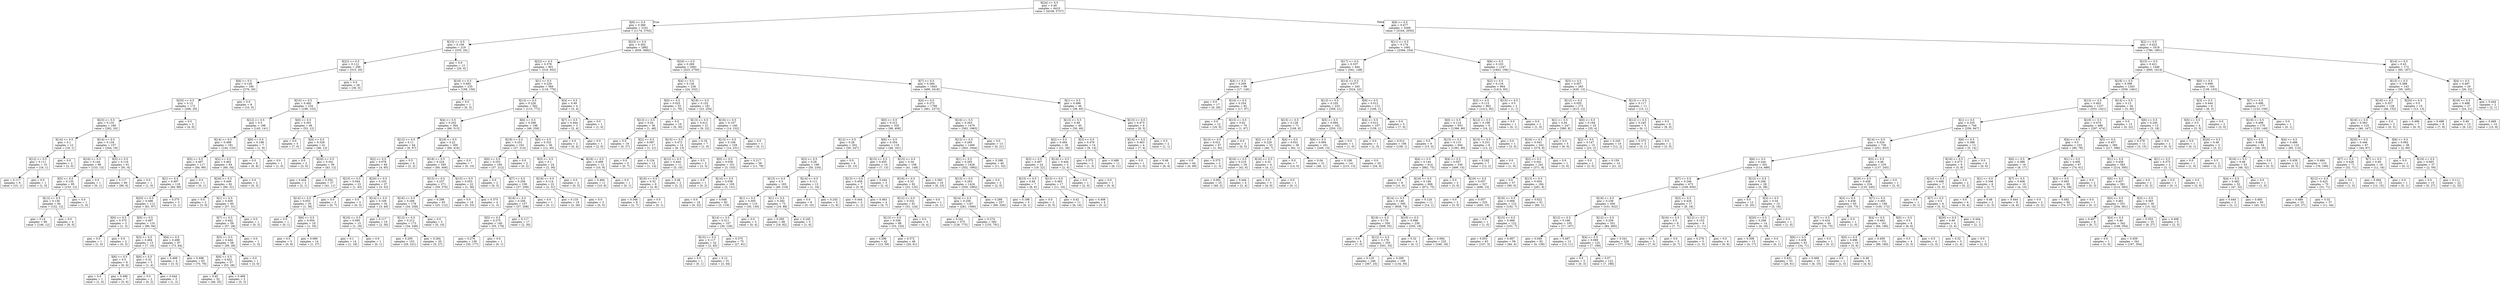 digraph Tree {
node [shape=box] ;
0 [label="X[24] <= 0.5\ngini = 0.49\nsamples = 6410\nvalue = [4338, 5757]"] ;
1 [label="X[9] <= 0.5\ngini = 0.366\nsamples = 3101\nvalue = [1174, 3702]"] ;
0 -> 1 [labeldistance=2.5, labelangle=45, headlabel="True"] ;
2 [label="X[15] <= 0.5\ngini = 0.106\nsamples = 219\nvalue = [335, 20]"] ;
1 -> 2 ;
3 [label="X[22] <= 0.5\ngini = 0.112\nsamples = 206\nvalue = [315, 20]"] ;
2 -> 3 ;
4 [label="X[6] <= 0.5\ngini = 0.126\nsamples = 180\nvalue = [276, 20]"] ;
3 -> 4 ;
5 [label="X[20] <= 0.5\ngini = 0.13\nsamples = 172\nvalue = [266, 20]"] ;
4 -> 5 ;
6 [label="X[23] <= 0.5\ngini = 0.132\nsamples = 169\nvalue = [262, 20]"] ;
5 -> 6 ;
7 [label="X[14] <= 0.5\ngini = 0.1\nsamples = 12\nvalue = [18, 1]"] ;
6 -> 7 ;
8 [label="X[12] <= 0.5\ngini = 0.111\nsamples = 10\nvalue = [16, 1]"] ;
7 -> 8 ;
9 [label="gini = 0.117\nsamples = 9\nvalue = [15, 1]"] ;
8 -> 9 ;
10 [label="gini = 0.0\nsamples = 1\nvalue = [1, 0]"] ;
8 -> 10 ;
11 [label="gini = 0.0\nsamples = 2\nvalue = [2, 0]"] ;
7 -> 11 ;
12 [label="X[14] <= 0.5\ngini = 0.134\nsamples = 157\nvalue = [244, 19]"] ;
6 -> 12 ;
13 [label="X[16] <= 0.5\ngini = 0.144\nsamples = 96\nvalue = [153, 13]"] ;
12 -> 13 ;
14 [label="X[5] <= 0.5\ngini = 0.135\nsamples = 95\nvalue = [153, 12]"] ;
13 -> 14 ;
15 [label="X[12] <= 0.5\ngini = 0.136\nsamples = 94\nvalue = [152, 12]"] ;
14 -> 15 ;
16 [label="gini = 0.14\nsamples = 90\nvalue = [146, 12]"] ;
15 -> 16 ;
17 [label="gini = 0.0\nsamples = 4\nvalue = [6, 0]"] ;
15 -> 17 ;
18 [label="gini = 0.0\nsamples = 1\nvalue = [1, 0]"] ;
14 -> 18 ;
19 [label="gini = 0.0\nsamples = 1\nvalue = [0, 1]"] ;
13 -> 19 ;
20 [label="X[5] <= 0.5\ngini = 0.116\nsamples = 61\nvalue = [91, 6]"] ;
12 -> 20 ;
21 [label="gini = 0.117\nsamples = 60\nvalue = [90, 6]"] ;
20 -> 21 ;
22 [label="gini = 0.0\nsamples = 1\nvalue = [1, 0]"] ;
20 -> 22 ;
23 [label="gini = 0.0\nsamples = 3\nvalue = [4, 0]"] ;
5 -> 23 ;
24 [label="gini = 0.0\nsamples = 8\nvalue = [10, 0]"] ;
4 -> 24 ;
25 [label="gini = 0.0\nsamples = 26\nvalue = [39, 0]"] ;
3 -> 25 ;
26 [label="gini = 0.0\nsamples = 13\nvalue = [20, 0]"] ;
2 -> 26 ;
27 [label="X[23] <= 0.5\ngini = 0.302\nsamples = 2882\nvalue = [839, 3682]"] ;
1 -> 27 ;
28 [label="X[22] <= 0.5\ngini = 0.378\nsamples = 801\nvalue = [316, 932]"] ;
27 -> 28 ;
29 [label="X[16] <= 0.5\ngini = 0.493\nsamples = 235\nvalue = [198, 156]"] ;
28 -> 29 ;
30 [label="X[15] <= 0.5\ngini = 0.492\nsamples = 234\nvalue = [198, 153]"] ;
29 -> 30 ;
31 [label="X[12] <= 0.5\ngini = 0.5\nsamples = 188\nvalue = [145, 141]"] ;
30 -> 31 ;
32 [label="X[14] <= 0.5\ngini = 0.499\nsamples = 181\nvalue = [144, 133]"] ;
31 -> 32 ;
33 [label="X[5] <= 0.5\ngini = 0.497\nsamples = 117\nvalue = [84, 99]"] ;
32 -> 33 ;
34 [label="X[1] <= 0.5\ngini = 0.497\nsamples = 116\nvalue = [84, 98]"] ;
33 -> 34 ;
35 [label="X[20] <= 0.5\ngini = 0.496\nsamples = 113\nvalue = [81, 97]"] ;
34 -> 35 ;
36 [label="X[0] <= 0.5\ngini = 0.375\nsamples = 3\nvalue = [1, 3]"] ;
35 -> 36 ;
37 [label="gini = 0.0\nsamples = 1\nvalue = [1, 0]"] ;
36 -> 37 ;
38 [label="gini = 0.0\nsamples = 2\nvalue = [0, 3]"] ;
36 -> 38 ;
39 [label="X[0] <= 0.5\ngini = 0.497\nsamples = 110\nvalue = [80, 94]"] ;
35 -> 39 ;
40 [label="X[3] <= 0.5\ngini = 0.484\nsamples = 13\nvalue = [7, 10]"] ;
39 -> 40 ;
41 [label="X[6] <= 0.5\ngini = 0.5\nsamples = 8\nvalue = [6, 6]"] ;
40 -> 41 ;
42 [label="gini = 0.0\nsamples = 1\nvalue = [1, 0]"] ;
41 -> 42 ;
43 [label="gini = 0.496\nsamples = 7\nvalue = [5, 6]"] ;
41 -> 43 ;
44 [label="X[6] <= 0.5\ngini = 0.32\nsamples = 5\nvalue = [1, 4]"] ;
40 -> 44 ;
45 [label="gini = 0.0\nsamples = 2\nvalue = [0, 2]"] ;
44 -> 45 ;
46 [label="gini = 0.444\nsamples = 3\nvalue = [1, 2]"] ;
44 -> 46 ;
47 [label="X[4] <= 0.5\ngini = 0.498\nsamples = 97\nvalue = [73, 84]"] ;
39 -> 47 ;
48 [label="gini = 0.469\nsamples = 4\nvalue = [3, 5]"] ;
47 -> 48 ;
49 [label="gini = 0.498\nsamples = 93\nvalue = [70, 79]"] ;
47 -> 49 ;
50 [label="gini = 0.375\nsamples = 3\nvalue = [3, 1]"] ;
34 -> 50 ;
51 [label="gini = 0.0\nsamples = 1\nvalue = [0, 1]"] ;
33 -> 51 ;
52 [label="X[2] <= 0.5\ngini = 0.462\nsamples = 64\nvalue = [60, 34]"] ;
32 -> 52 ;
53 [label="X[20] <= 0.5\ngini = 0.449\nsamples = 62\nvalue = [60, 31]"] ;
52 -> 53 ;
54 [label="gini = 0.0\nsamples = 2\nvalue = [3, 0]"] ;
53 -> 54 ;
55 [label="X[1] <= 0.5\ngini = 0.456\nsamples = 60\nvalue = [57, 31]"] ;
53 -> 55 ;
56 [label="X[7] <= 0.5\ngini = 0.442\nsamples = 59\nvalue = [57, 28]"] ;
55 -> 56 ;
57 [label="X[5] <= 0.5\ngini = 0.444\nsamples = 58\nvalue = [56, 28]"] ;
56 -> 57 ;
58 [label="X[6] <= 0.5\ngini = 0.452\nsamples = 57\nvalue = [53, 28]"] ;
57 -> 58 ;
59 [label="gini = 0.45\nsamples = 52\nvalue = [48, 25]"] ;
58 -> 59 ;
60 [label="gini = 0.469\nsamples = 5\nvalue = [5, 3]"] ;
58 -> 60 ;
61 [label="gini = 0.0\nsamples = 1\nvalue = [3, 0]"] ;
57 -> 61 ;
62 [label="gini = 0.0\nsamples = 1\nvalue = [1, 0]"] ;
56 -> 62 ;
63 [label="gini = 0.0\nsamples = 1\nvalue = [0, 3]"] ;
55 -> 63 ;
64 [label="gini = 0.0\nsamples = 2\nvalue = [0, 3]"] ;
52 -> 64 ;
65 [label="X[6] <= 0.5\ngini = 0.198\nsamples = 7\nvalue = [1, 8]"] ;
31 -> 65 ;
66 [label="gini = 0.0\nsamples = 6\nvalue = [0, 8]"] ;
65 -> 66 ;
67 [label="gini = 0.0\nsamples = 1\nvalue = [1, 0]"] ;
65 -> 67 ;
68 [label="X[0] <= 0.5\ngini = 0.301\nsamples = 46\nvalue = [53, 12]"] ;
30 -> 68 ;
69 [label="gini = 0.0\nsamples = 5\nvalue = [7, 0]"] ;
68 -> 69 ;
70 [label="X[4] <= 0.5\ngini = 0.328\nsamples = 41\nvalue = [46, 12]"] ;
68 -> 70 ;
71 [label="gini = 0.0\nsamples = 2\nvalue = [3, 0]"] ;
70 -> 71 ;
72 [label="X[20] <= 0.5\ngini = 0.341\nsamples = 39\nvalue = [43, 12]"] ;
70 -> 72 ;
73 [label="gini = 0.444\nsamples = 2\nvalue = [2, 1]"] ;
72 -> 73 ;
74 [label="gini = 0.334\nsamples = 37\nvalue = [41, 11]"] ;
72 -> 74 ;
75 [label="gini = 0.0\nsamples = 1\nvalue = [0, 3]"] ;
29 -> 75 ;
76 [label="X[1] <= 0.5\ngini = 0.229\nsamples = 566\nvalue = [118, 776]"] ;
28 -> 76 ;
77 [label="X[13] <= 0.5\ngini = 0.226\nsamples = 562\nvalue = [115, 772]"] ;
76 -> 77 ;
78 [label="X[4] <= 0.5\ngini = 0.202\nsamples = 364\nvalue = [66, 513]"] ;
77 -> 78 ;
79 [label="X[12] <= 0.5\ngini = 0.11\nsamples = 64\nvalue = [6, 97]"] ;
78 -> 79 ;
80 [label="X[2] <= 0.5\ngini = 0.078\nsamples = 60\nvalue = [4, 95]"] ;
79 -> 80 ;
81 [label="X[15] <= 0.5\ngini = 0.044\nsamples = 23\nvalue = [1, 43]"] ;
80 -> 81 ;
82 [label="X[14] <= 0.5\ngini = 0.053\nsamples = 20\nvalue = [1, 36]"] ;
81 -> 82 ;
83 [label="gini = 0.0\nsamples = 1\nvalue = [0, 1]"] ;
82 -> 83 ;
84 [label="X[6] <= 0.5\ngini = 0.054\nsamples = 19\nvalue = [1, 35]"] ;
82 -> 84 ;
85 [label="gini = 0.0\nsamples = 5\nvalue = [0, 8]"] ;
84 -> 85 ;
86 [label="gini = 0.069\nsamples = 14\nvalue = [1, 27]"] ;
84 -> 86 ;
87 [label="gini = 0.0\nsamples = 3\nvalue = [0, 7]"] ;
81 -> 87 ;
88 [label="X[20] <= 0.5\ngini = 0.103\nsamples = 37\nvalue = [3, 52]"] ;
80 -> 88 ;
89 [label="gini = 0.0\nsamples = 3\nvalue = [0, 3]"] ;
88 -> 89 ;
90 [label="X[14] <= 0.5\ngini = 0.109\nsamples = 34\nvalue = [3, 49]"] ;
88 -> 90 ;
91 [label="X[16] <= 0.5\ngini = 0.095\nsamples = 15\nvalue = [1, 19]"] ;
90 -> 91 ;
92 [label="gini = 0.1\nsamples = 14\nvalue = [1, 18]"] ;
91 -> 92 ;
93 [label="gini = 0.0\nsamples = 1\nvalue = [0, 1]"] ;
91 -> 93 ;
94 [label="gini = 0.117\nsamples = 19\nvalue = [2, 30]"] ;
90 -> 94 ;
95 [label="gini = 0.5\nsamples = 4\nvalue = [2, 2]"] ;
79 -> 95 ;
96 [label="X[19] <= 0.5\ngini = 0.22\nsamples = 300\nvalue = [60, 416]"] ;
78 -> 96 ;
97 [label="X[18] <= 0.5\ngini = 0.224\nsamples = 293\nvalue = [60, 406]"] ;
96 -> 97 ;
98 [label="X[15] <= 0.5\ngini = 0.237\nsamples = 271\nvalue = [59, 370]"] ;
97 -> 98 ;
99 [label="X[16] <= 0.5\ngini = 0.206\nsamples = 178\nvalue = [34, 258]"] ;
98 -> 99 ;
100 [label="X[12] <= 0.5\ngini = 0.212\nsamples = 173\nvalue = [34, 248]"] ;
99 -> 100 ;
101 [label="gini = 0.205\nsamples = 153\nvalue = [29, 221]"] ;
100 -> 101 ;
102 [label="gini = 0.264\nsamples = 20\nvalue = [5, 27]"] ;
100 -> 102 ;
103 [label="gini = 0.0\nsamples = 5\nvalue = [0, 10]"] ;
99 -> 103 ;
104 [label="gini = 0.298\nsamples = 93\nvalue = [25, 112]"] ;
98 -> 104 ;
105 [label="X[15] <= 0.5\ngini = 0.053\nsamples = 22\nvalue = [1, 36]"] ;
97 -> 105 ;
106 [label="gini = 0.0\nsamples = 18\nvalue = [0, 33]"] ;
105 -> 106 ;
107 [label="gini = 0.375\nsamples = 4\nvalue = [1, 3]"] ;
105 -> 107 ;
108 [label="gini = 0.0\nsamples = 7\nvalue = [0, 10]"] ;
96 -> 108 ;
109 [label="X[6] <= 0.5\ngini = 0.268\nsamples = 198\nvalue = [49, 259]"] ;
77 -> 109 ;
110 [label="X[19] <= 0.5\ngini = 0.251\nsamples = 162\nvalue = [37, 214]"] ;
109 -> 110 ;
111 [label="X[0] <= 0.5\ngini = 0.253\nsamples = 160\nvalue = [37, 212]"] ;
110 -> 111 ;
112 [label="gini = 0.0\nsamples = 2\nvalue = [0, 3]"] ;
111 -> 112 ;
113 [label="X[7] <= 0.5\ngini = 0.256\nsamples = 158\nvalue = [37, 209]"] ;
111 -> 113 ;
114 [label="X[18] <= 0.5\ngini = 0.256\nsamples = 157\nvalue = [37, 208]"] ;
113 -> 114 ;
115 [label="X[5] <= 0.5\ngini = 0.275\nsamples = 140\nvalue = [35, 178]"] ;
114 -> 115 ;
116 [label="gini = 0.276\nsamples = 139\nvalue = [35, 177]"] ;
115 -> 116 ;
117 [label="gini = 0.0\nsamples = 1\nvalue = [0, 1]"] ;
115 -> 117 ;
118 [label="gini = 0.117\nsamples = 17\nvalue = [2, 30]"] ;
114 -> 118 ;
119 [label="gini = 0.0\nsamples = 1\nvalue = [0, 1]"] ;
113 -> 119 ;
120 [label="gini = 0.0\nsamples = 2\nvalue = [0, 2]"] ;
110 -> 120 ;
121 [label="X[0] <= 0.5\ngini = 0.332\nsamples = 36\nvalue = [12, 45]"] ;
109 -> 121 ;
122 [label="X[3] <= 0.5\ngini = 0.1\nsamples = 24\nvalue = [2, 36]"] ;
121 -> 122 ;
123 [label="X[18] <= 0.5\ngini = 0.114\nsamples = 22\nvalue = [2, 31]"] ;
122 -> 123 ;
124 [label="gini = 0.133\nsamples = 19\nvalue = [2, 26]"] ;
123 -> 124 ;
125 [label="gini = 0.0\nsamples = 3\nvalue = [0, 5]"] ;
123 -> 125 ;
126 [label="gini = 0.0\nsamples = 2\nvalue = [0, 5]"] ;
122 -> 126 ;
127 [label="X[18] <= 0.5\ngini = 0.499\nsamples = 12\nvalue = [10, 9]"] ;
121 -> 127 ;
128 [label="gini = 0.494\nsamples = 11\nvalue = [10, 8]"] ;
127 -> 128 ;
129 [label="gini = 0.0\nsamples = 1\nvalue = [0, 1]"] ;
127 -> 129 ;
130 [label="X[4] <= 0.5\ngini = 0.49\nsamples = 4\nvalue = [3, 4]"] ;
76 -> 130 ;
131 [label="X[7] <= 0.5\ngini = 0.444\nsamples = 3\nvalue = [2, 4]"] ;
130 -> 131 ;
132 [label="gini = 0.0\nsamples = 2\nvalue = [0, 4]"] ;
131 -> 132 ;
133 [label="gini = 0.0\nsamples = 1\nvalue = [2, 0]"] ;
131 -> 133 ;
134 [label="gini = 0.0\nsamples = 1\nvalue = [1, 0]"] ;
130 -> 134 ;
135 [label="X[20] <= 0.5\ngini = 0.269\nsamples = 2081\nvalue = [523, 2750]"] ;
27 -> 135 ;
136 [label="X[4] <= 0.5\ngini = 0.126\nsamples = 236\nvalue = [24, 332]"] ;
135 -> 136 ;
137 [label="X[0] <= 0.5\ngini = 0.025\nsamples = 55\nvalue = [1, 78]"] ;
136 -> 137 ;
138 [label="X[13] <= 0.5\ngini = 0.04\nsamples = 36\nvalue = [1, 48]"] ;
137 -> 138 ;
139 [label="gini = 0.0\nsamples = 19\nvalue = [0, 27]"] ;
138 -> 139 ;
140 [label="X[2] <= 0.5\ngini = 0.087\nsamples = 17\nvalue = [1, 21]"] ;
138 -> 140 ;
141 [label="gini = 0.0\nsamples = 5\nvalue = [0, 7]"] ;
140 -> 141 ;
142 [label="gini = 0.124\nsamples = 12\nvalue = [1, 14]"] ;
140 -> 142 ;
143 [label="gini = 0.0\nsamples = 19\nvalue = [0, 30]"] ;
137 -> 143 ;
144 [label="X[18] <= 0.5\ngini = 0.152\nsamples = 181\nvalue = [23, 254]"] ;
136 -> 144 ;
145 [label="X[13] <= 0.5\ngini = 0.412\nsamples = 21\nvalue = [9, 22]"] ;
144 -> 145 ;
146 [label="X[15] <= 0.5\ngini = 0.472\nsamples = 14\nvalue = [8, 13]"] ;
145 -> 146 ;
147 [label="X[12] <= 0.5\ngini = 0.444\nsamples = 11\nvalue = [5, 10]"] ;
146 -> 147 ;
148 [label="X[16] <= 0.5\ngini = 0.32\nsamples = 9\nvalue = [2, 8]"] ;
147 -> 148 ;
149 [label="gini = 0.346\nsamples = 8\nvalue = [2, 7]"] ;
148 -> 149 ;
150 [label="gini = 0.0\nsamples = 1\nvalue = [0, 1]"] ;
148 -> 150 ;
151 [label="gini = 0.48\nsamples = 2\nvalue = [3, 2]"] ;
147 -> 151 ;
152 [label="gini = 0.5\nsamples = 3\nvalue = [3, 3]"] ;
146 -> 152 ;
153 [label="gini = 0.18\nsamples = 7\nvalue = [1, 9]"] ;
145 -> 153 ;
154 [label="X[16] <= 0.5\ngini = 0.107\nsamples = 160\nvalue = [14, 232]"] ;
144 -> 154 ;
155 [label="X[13] <= 0.5\ngini = 0.108\nsamples = 159\nvalue = [14, 231]"] ;
154 -> 155 ;
156 [label="X[0] <= 0.5\ngini = 0.038\nsamples = 101\nvalue = [3, 153]"] ;
155 -> 156 ;
157 [label="gini = 0.0\nsamples = 1\nvalue = [0, 2]"] ;
156 -> 157 ;
158 [label="X[14] <= 0.5\ngini = 0.038\nsamples = 100\nvalue = [3, 151]"] ;
156 -> 158 ;
159 [label="gini = 0.0\nsamples = 18\nvalue = [0, 32]"] ;
158 -> 159 ;
160 [label="gini = 0.048\nsamples = 82\nvalue = [3, 119]"] ;
158 -> 160 ;
161 [label="gini = 0.217\nsamples = 58\nvalue = [11, 78]"] ;
155 -> 161 ;
162 [label="gini = 0.0\nsamples = 1\nvalue = [0, 1]"] ;
154 -> 162 ;
163 [label="X[7] <= 0.5\ngini = 0.284\nsamples = 1845\nvalue = [499, 2418]"] ;
135 -> 163 ;
164 [label="X[4] <= 0.5\ngini = 0.272\nsamples = 1799\nvalue = [461, 2373]"] ;
163 -> 164 ;
165 [label="X[0] <= 0.5\ngini = 0.312\nsamples = 320\nvalue = [98, 408]"] ;
164 -> 165 ;
166 [label="X[12] <= 0.5\ngini = 0.28\nsamples = 202\nvalue = [50, 247]"] ;
165 -> 166 ;
167 [label="X[3] <= 0.5\ngini = 0.29\nsamples = 196\nvalue = [50, 234]"] ;
166 -> 167 ;
168 [label="X[13] <= 0.5\ngini = 0.3\nsamples = 183\nvalue = [49, 218]"] ;
167 -> 168 ;
169 [label="X[1] <= 0.5\ngini = 0.305\nsamples = 110\nvalue = [30, 130]"] ;
168 -> 169 ;
170 [label="X[14] <= 0.5\ngini = 0.311\nsamples = 107\nvalue = [30, 126]"] ;
169 -> 170 ;
171 [label="X[15] <= 0.5\ngini = 0.117\nsamples = 32\nvalue = [3, 45]"] ;
170 -> 171 ;
172 [label="gini = 0.0\nsamples = 1\nvalue = [0, 1]"] ;
171 -> 172 ;
173 [label="gini = 0.12\nsamples = 31\nvalue = [3, 44]"] ;
171 -> 173 ;
174 [label="gini = 0.375\nsamples = 75\nvalue = [27, 81]"] ;
170 -> 174 ;
175 [label="gini = 0.0\nsamples = 3\nvalue = [0, 4]"] ;
169 -> 175 ;
176 [label="X[1] <= 0.5\ngini = 0.292\nsamples = 73\nvalue = [19, 88]"] ;
168 -> 176 ;
177 [label="gini = 0.295\nsamples = 68\nvalue = [18, 82]"] ;
176 -> 177 ;
178 [label="gini = 0.245\nsamples = 5\nvalue = [1, 6]"] ;
176 -> 178 ;
179 [label="X[14] <= 0.5\ngini = 0.111\nsamples = 13\nvalue = [1, 16]"] ;
167 -> 179 ;
180 [label="gini = 0.0\nsamples = 8\nvalue = [0, 10]"] ;
179 -> 180 ;
181 [label="gini = 0.245\nsamples = 5\nvalue = [1, 6]"] ;
179 -> 181 ;
182 [label="gini = 0.0\nsamples = 6\nvalue = [0, 13]"] ;
166 -> 182 ;
183 [label="X[6] <= 0.5\ngini = 0.354\nsamples = 118\nvalue = [48, 161]"] ;
165 -> 183 ;
184 [label="X[15] <= 0.5\ngini = 0.455\nsamples = 10\nvalue = [7, 13]"] ;
183 -> 184 ;
185 [label="X[13] <= 0.5\ngini = 0.459\nsamples = 7\nvalue = [5, 9]"] ;
184 -> 185 ;
186 [label="gini = 0.444\nsamples = 3\nvalue = [1, 2]"] ;
185 -> 186 ;
187 [label="gini = 0.463\nsamples = 4\nvalue = [4, 7]"] ;
185 -> 187 ;
188 [label="gini = 0.444\nsamples = 3\nvalue = [2, 4]"] ;
184 -> 188 ;
189 [label="X[15] <= 0.5\ngini = 0.34\nsamples = 108\nvalue = [41, 148]"] ;
183 -> 189 ;
190 [label="X[16] <= 0.5\ngini = 0.33\nsamples = 92\nvalue = [33, 125]"] ;
189 -> 190 ;
191 [label="X[12] <= 0.5\ngini = 0.332\nsamples = 91\nvalue = [33, 124]"] ;
190 -> 191 ;
192 [label="X[13] <= 0.5\ngini = 0.338\nsamples = 88\nvalue = [33, 120]"] ;
191 -> 192 ;
193 [label="gini = 0.296\nsamples = 42\nvalue = [13, 59]"] ;
192 -> 193 ;
194 [label="gini = 0.372\nsamples = 46\nvalue = [20, 61]"] ;
192 -> 194 ;
195 [label="gini = 0.0\nsamples = 3\nvalue = [0, 4]"] ;
191 -> 195 ;
196 [label="gini = 0.0\nsamples = 1\nvalue = [0, 1]"] ;
190 -> 196 ;
197 [label="gini = 0.383\nsamples = 16\nvalue = [8, 23]"] ;
189 -> 197 ;
198 [label="X[16] <= 0.5\ngini = 0.263\nsamples = 1479\nvalue = [363, 1965]"] ;
164 -> 198 ;
199 [label="X[12] <= 0.5\ngini = 0.265\nsamples = 1466\nvalue = [363, 1944]"] ;
198 -> 199 ;
200 [label="X[1] <= 0.5\ngini = 0.265\nsamples = 1426\nvalue = [352, 1892]"] ;
199 -> 200 ;
201 [label="X[15] <= 0.5\ngini = 0.263\nsamples = 1424\nvalue = [350, 1892]"] ;
200 -> 201 ;
202 [label="X[14] <= 0.5\ngini = 0.258\nsamples = 1167\nvalue = [281, 1566]"] ;
201 -> 202 ;
203 [label="gini = 0.241\nsamples = 575\nvalue = [126, 775]"] ;
202 -> 203 ;
204 [label="gini = 0.274\nsamples = 592\nvalue = [155, 791]"] ;
202 -> 204 ;
205 [label="gini = 0.288\nsamples = 257\nvalue = [69, 326]"] ;
201 -> 205 ;
206 [label="gini = 0.0\nsamples = 2\nvalue = [2, 0]"] ;
200 -> 206 ;
207 [label="gini = 0.288\nsamples = 40\nvalue = [11, 52]"] ;
199 -> 207 ;
208 [label="gini = 0.0\nsamples = 13\nvalue = [0, 21]"] ;
198 -> 208 ;
209 [label="X[1] <= 0.5\ngini = 0.496\nsamples = 46\nvalue = [38, 45]"] ;
163 -> 209 ;
210 [label="X[13] <= 0.5\ngini = 0.49\nsamples = 40\nvalue = [30, 40]"] ;
209 -> 210 ;
211 [label="X[2] <= 0.5\ngini = 0.494\nsamples = 26\nvalue = [21, 26]"] ;
210 -> 211 ;
212 [label="X[3] <= 0.5\ngini = 0.497\nsamples = 24\nvalue = [19, 22]"] ;
211 -> 212 ;
213 [label="X[15] <= 0.5\ngini = 0.49\nsamples = 7\nvalue = [8, 6]"] ;
212 -> 213 ;
214 [label="gini = 0.198\nsamples = 5\nvalue = [8, 1]"] ;
213 -> 214 ;
215 [label="gini = 0.0\nsamples = 2\nvalue = [0, 5]"] ;
213 -> 215 ;
216 [label="X[15] <= 0.5\ngini = 0.483\nsamples = 17\nvalue = [11, 16]"] ;
212 -> 216 ;
217 [label="gini = 0.42\nsamples = 11\nvalue = [6, 14]"] ;
216 -> 217 ;
218 [label="gini = 0.408\nsamples = 6\nvalue = [5, 2]"] ;
216 -> 218 ;
219 [label="X[14] <= 0.5\ngini = 0.444\nsamples = 2\nvalue = [2, 4]"] ;
211 -> 219 ;
220 [label="gini = 0.0\nsamples = 1\nvalue = [2, 0]"] ;
219 -> 220 ;
221 [label="gini = 0.0\nsamples = 1\nvalue = [0, 4]"] ;
219 -> 221 ;
222 [label="X[3] <= 0.5\ngini = 0.476\nsamples = 14\nvalue = [9, 14]"] ;
210 -> 222 ;
223 [label="gini = 0.375\nsamples = 3\nvalue = [1, 3]"] ;
222 -> 223 ;
224 [label="gini = 0.488\nsamples = 11\nvalue = [8, 11]"] ;
222 -> 224 ;
225 [label="X[13] <= 0.5\ngini = 0.473\nsamples = 6\nvalue = [8, 5]"] ;
209 -> 225 ;
226 [label="X[14] <= 0.5\ngini = 0.463\nsamples = 4\nvalue = [7, 4]"] ;
225 -> 226 ;
227 [label="gini = 0.0\nsamples = 1\nvalue = [1, 0]"] ;
226 -> 227 ;
228 [label="gini = 0.48\nsamples = 3\nvalue = [6, 4]"] ;
226 -> 228 ;
229 [label="gini = 0.5\nsamples = 2\nvalue = [1, 1]"] ;
225 -> 229 ;
230 [label="X[9] <= 0.5\ngini = 0.477\nsamples = 3309\nvalue = [3164, 2055]"] ;
0 -> 230 [labeldistance=2.5, labelangle=-45, headlabel="False"] ;
231 [label="X[11] <= 0.5\ngini = 0.174\nsamples = 1691\nvalue = [2384, 254]"] ;
230 -> 231 ;
232 [label="X[17] <= 0.5\ngini = 0.337\nsamples = 444\nvalue = [541, 148]"] ;
231 -> 232 ;
233 [label="X[4] <= 0.5\ngini = 0.209\nsamples = 99\nvalue = [17, 126]"] ;
232 -> 233 ;
234 [label="gini = 0.0\nsamples = 17\nvalue = [0, 29]"] ;
233 -> 234 ;
235 [label="X[10] <= 0.5\ngini = 0.254\nsamples = 82\nvalue = [17, 97]"] ;
233 -> 235 ;
236 [label="gini = 0.0\nsamples = 12\nvalue = [16, 0]"] ;
235 -> 236 ;
237 [label="X[15] <= 0.5\ngini = 0.02\nsamples = 70\nvalue = [1, 97]"] ;
235 -> 237 ;
238 [label="X[13] <= 0.5\ngini = 0.021\nsamples = 67\nvalue = [1, 92]"] ;
237 -> 238 ;
239 [label="gini = 0.0\nsamples = 64\nvalue = [0, 89]"] ;
238 -> 239 ;
240 [label="gini = 0.375\nsamples = 3\nvalue = [1, 3]"] ;
238 -> 240 ;
241 [label="gini = 0.0\nsamples = 3\nvalue = [0, 5]"] ;
237 -> 241 ;
242 [label="X[14] <= 0.5\ngini = 0.077\nsamples = 345\nvalue = [524, 22]"] ;
232 -> 242 ;
243 [label="X[13] <= 0.5\ngini = 0.105\nsamples = 233\nvalue = [358, 21]"] ;
242 -> 243 ;
244 [label="X[15] <= 0.5\ngini = 0.128\nsamples = 71\nvalue = [108, 8]"] ;
243 -> 244 ;
245 [label="X[2] <= 0.5\ngini = 0.229\nsamples = 33\nvalue = [46, 7]"] ;
244 -> 245 ;
246 [label="X[16] <= 0.5\ngini = 0.219\nsamples = 29\nvalue = [42, 6]"] ;
245 -> 246 ;
247 [label="gini = 0.091\nsamples = 25\nvalue = [40, 2]"] ;
246 -> 247 ;
248 [label="gini = 0.444\nsamples = 4\nvalue = [2, 4]"] ;
246 -> 248 ;
249 [label="X[16] <= 0.5\ngini = 0.32\nsamples = 4\nvalue = [4, 1]"] ;
245 -> 249 ;
250 [label="gini = 0.0\nsamples = 3\nvalue = [4, 0]"] ;
249 -> 250 ;
251 [label="gini = 0.0\nsamples = 1\nvalue = [0, 1]"] ;
249 -> 251 ;
252 [label="X[4] <= 0.5\ngini = 0.031\nsamples = 38\nvalue = [62, 1]"] ;
244 -> 252 ;
253 [label="gini = 0.0\nsamples = 7\nvalue = [14, 0]"] ;
252 -> 253 ;
254 [label="gini = 0.04\nsamples = 31\nvalue = [48, 1]"] ;
252 -> 254 ;
255 [label="X[5] <= 0.5\ngini = 0.094\nsamples = 162\nvalue = [250, 13]"] ;
243 -> 255 ;
256 [label="X[6] <= 0.5\ngini = 0.094\nsamples = 161\nvalue = [249, 13]"] ;
255 -> 256 ;
257 [label="gini = 0.108\nsamples = 141\nvalue = [215, 13]"] ;
256 -> 257 ;
258 [label="gini = 0.0\nsamples = 20\nvalue = [34, 0]"] ;
256 -> 258 ;
259 [label="gini = 0.0\nsamples = 1\nvalue = [1, 0]"] ;
255 -> 259 ;
260 [label="X[6] <= 0.5\ngini = 0.012\nsamples = 112\nvalue = [166, 1]"] ;
242 -> 260 ;
261 [label="X[4] <= 0.5\ngini = 0.012\nsamples = 107\nvalue = [159, 1]"] ;
260 -> 261 ;
262 [label="gini = 0.0\nsamples = 1\nvalue = [1, 0]"] ;
261 -> 262 ;
263 [label="gini = 0.012\nsamples = 106\nvalue = [158, 1]"] ;
261 -> 263 ;
264 [label="gini = 0.0\nsamples = 5\nvalue = [7, 0]"] ;
260 -> 264 ;
265 [label="X[6] <= 0.5\ngini = 0.103\nsamples = 1247\nvalue = [1843, 106]"] ;
231 -> 265 ;
266 [label="X[2] <= 0.5\ngini = 0.116\nsamples = 964\nvalue = [1413, 93]"] ;
265 -> 266 ;
267 [label="X[3] <= 0.5\ngini = 0.115\nsamples = 962\nvalue = [1412, 92]"] ;
266 -> 267 ;
268 [label="X[0] <= 0.5\ngini = 0.114\nsamples = 953\nvalue = [1396, 90]"] ;
267 -> 268 ;
269 [label="gini = 0.0\nsamples = 9\nvalue = [15, 0]"] ;
268 -> 269 ;
270 [label="X[15] <= 0.5\ngini = 0.115\nsamples = 944\nvalue = [1381, 90]"] ;
268 -> 270 ;
271 [label="X[4] <= 0.5\ngini = 0.144\nsamples = 614\nvalue = [882, 75]"] ;
270 -> 271 ;
272 [label="gini = 0.0\nsamples = 8\nvalue = [10, 0]"] ;
271 -> 272 ;
273 [label="X[16] <= 0.5\ngini = 0.146\nsamples = 606\nvalue = [872, 75]"] ;
271 -> 273 ;
274 [label="X[14] <= 0.5\ngini = 0.146\nsamples = 595\nvalue = [858, 74]"] ;
273 -> 274 ;
275 [label="X[19] <= 0.5\ngini = 0.176\nsamples = 359\nvalue = [508, 55]"] ;
274 -> 275 ;
276 [label="gini = 0.0\nsamples = 4\nvalue = [7, 0]"] ;
275 -> 276 ;
277 [label="X[12] <= 0.5\ngini = 0.178\nsamples = 355\nvalue = [501, 55]"] ;
275 -> 277 ;
278 [label="gini = 0.119\nsamples = 246\nvalue = [367, 25]"] ;
277 -> 278 ;
279 [label="gini = 0.299\nsamples = 109\nvalue = [134, 30]"] ;
277 -> 279 ;
280 [label="X[19] <= 0.5\ngini = 0.098\nsamples = 236\nvalue = [350, 19]"] ;
274 -> 280 ;
281 [label="gini = 0.32\nsamples = 4\nvalue = [4, 1]"] ;
280 -> 281 ;
282 [label="gini = 0.094\nsamples = 232\nvalue = [346, 18]"] ;
280 -> 282 ;
283 [label="gini = 0.124\nsamples = 11\nvalue = [14, 1]"] ;
273 -> 283 ;
284 [label="X[4] <= 0.5\ngini = 0.057\nsamples = 330\nvalue = [499, 15]"] ;
270 -> 284 ;
285 [label="gini = 0.0\nsamples = 3\nvalue = [3, 0]"] ;
284 -> 285 ;
286 [label="X[19] <= 0.5\ngini = 0.057\nsamples = 327\nvalue = [496, 15]"] ;
284 -> 286 ;
287 [label="gini = 0.0\nsamples = 2\nvalue = [3, 0]"] ;
286 -> 287 ;
288 [label="gini = 0.057\nsamples = 325\nvalue = [493, 15]"] ;
286 -> 288 ;
289 [label="X[12] <= 0.5\ngini = 0.198\nsamples = 9\nvalue = [16, 2]"] ;
267 -> 289 ;
290 [label="X[15] <= 0.5\ngini = 0.231\nsamples = 8\nvalue = [13, 2]"] ;
289 -> 290 ;
291 [label="gini = 0.245\nsamples = 7\nvalue = [12, 2]"] ;
290 -> 291 ;
292 [label="gini = 0.0\nsamples = 1\nvalue = [1, 0]"] ;
290 -> 292 ;
293 [label="gini = 0.0\nsamples = 1\nvalue = [3, 0]"] ;
289 -> 293 ;
294 [label="X[15] <= 0.5\ngini = 0.5\nsamples = 2\nvalue = [1, 1]"] ;
266 -> 294 ;
295 [label="gini = 0.0\nsamples = 1\nvalue = [0, 1]"] ;
294 -> 295 ;
296 [label="gini = 0.0\nsamples = 1\nvalue = [1, 0]"] ;
294 -> 296 ;
297 [label="X[3] <= 0.5\ngini = 0.057\nsamples = 283\nvalue = [430, 13]"] ;
265 -> 297 ;
298 [label="X[12] <= 0.5\ngini = 0.055\nsamples = 272\nvalue = [415, 12]"] ;
297 -> 298 ;
299 [label="X[1] <= 0.5\ngini = 0.04\nsamples = 247\nvalue = [380, 8]"] ;
298 -> 299 ;
300 [label="X[16] <= 0.5\ngini = 0.041\nsamples = 242\nvalue = [374, 8]"] ;
299 -> 300 ;
301 [label="X[2] <= 0.5\ngini = 0.041\nsamples = 241\nvalue = [371, 8]"] ;
300 -> 301 ;
302 [label="gini = 0.0\nsamples = 57\nvalue = [90, 0]"] ;
301 -> 302 ;
303 [label="X[13] <= 0.5\ngini = 0.054\nsamples = 184\nvalue = [281, 8]"] ;
301 -> 303 ;
304 [label="X[19] <= 0.5\ngini = 0.068\nsamples = 123\nvalue = [192, 7]"] ;
303 -> 304 ;
305 [label="gini = 0.0\nsamples = 1\nvalue = [1, 0]"] ;
304 -> 305 ;
306 [label="X[15] <= 0.5\ngini = 0.068\nsamples = 122\nvalue = [191, 7]"] ;
304 -> 306 ;
307 [label="gini = 0.053\nsamples = 63\nvalue = [107, 3]"] ;
306 -> 307 ;
308 [label="gini = 0.087\nsamples = 59\nvalue = [84, 4]"] ;
306 -> 308 ;
309 [label="gini = 0.022\nsamples = 61\nvalue = [89, 1]"] ;
303 -> 309 ;
310 [label="gini = 0.0\nsamples = 1\nvalue = [3, 0]"] ;
300 -> 310 ;
311 [label="gini = 0.0\nsamples = 5\nvalue = [6, 0]"] ;
299 -> 311 ;
312 [label="X[0] <= 0.5\ngini = 0.184\nsamples = 25\nvalue = [35, 4]"] ;
298 -> 312 ;
313 [label="X[2] <= 0.5\ngini = 0.147\nsamples = 15\nvalue = [23, 2]"] ;
312 -> 313 ;
314 [label="gini = 0.0\nsamples = 1\nvalue = [2, 0]"] ;
313 -> 314 ;
315 [label="gini = 0.159\nsamples = 14\nvalue = [21, 2]"] ;
313 -> 315 ;
316 [label="gini = 0.245\nsamples = 10\nvalue = [12, 2]"] ;
312 -> 316 ;
317 [label="X[13] <= 0.5\ngini = 0.117\nsamples = 11\nvalue = [15, 1]"] ;
297 -> 317 ;
318 [label="X[12] <= 0.5\ngini = 0.245\nsamples = 5\nvalue = [6, 1]"] ;
317 -> 318 ;
319 [label="gini = 0.375\nsamples = 3\nvalue = [3, 1]"] ;
318 -> 319 ;
320 [label="gini = 0.0\nsamples = 2\nvalue = [3, 0]"] ;
318 -> 320 ;
321 [label="gini = 0.0\nsamples = 6\nvalue = [9, 0]"] ;
317 -> 321 ;
322 [label="X[2] <= 0.5\ngini = 0.422\nsamples = 1618\nvalue = [780, 1801]"] ;
230 -> 322 ;
323 [label="X[15] <= 0.5\ngini = 0.421\nsamples = 1446\nvalue = [695, 1614]"] ;
322 -> 323 ;
324 [label="X[18] <= 0.5\ngini = 0.399\nsamples = 1263\nvalue = [556, 1461]"] ;
323 -> 324 ;
325 [label="X[13] <= 0.5\ngini = 0.403\nsamples = 1237\nvalue = [553, 1421]"] ;
324 -> 325 ;
326 [label="X[1] <= 0.5\ngini = 0.335\nsamples = 749\nvalue = [256, 947]"] ;
325 -> 326 ;
327 [label="X[14] <= 0.5\ngini = 0.334\nsamples = 736\nvalue = [251, 933]"] ;
326 -> 327 ;
328 [label="X[6] <= 0.5\ngini = 0.244\nsamples = 501\nvalue = [114, 688]"] ;
327 -> 328 ;
329 [label="X[7] <= 0.5\ngini = 0.246\nsamples = 473\nvalue = [109, 650]"] ;
328 -> 329 ;
330 [label="X[19] <= 0.5\ngini = 0.238\nsamples = 456\nvalue = [101, 632]"] ;
329 -> 330 ;
331 [label="X[12] <= 0.5\ngini = 0.168\nsamples = 105\nvalue = [17, 167]"] ;
330 -> 331 ;
332 [label="gini = 0.049\nsamples = 92\nvalue = [4, 156]"] ;
331 -> 332 ;
333 [label="gini = 0.497\nsamples = 13\nvalue = [13, 11]"] ;
331 -> 333 ;
334 [label="X[12] <= 0.5\ngini = 0.259\nsamples = 351\nvalue = [84, 465]"] ;
330 -> 334 ;
335 [label="X[4] <= 0.5\ngini = 0.069\nsamples = 125\nvalue = [7, 189]"] ;
334 -> 335 ;
336 [label="gini = 0.0\nsamples = 3\nvalue = [0, 3]"] ;
335 -> 336 ;
337 [label="gini = 0.07\nsamples = 122\nvalue = [7, 186]"] ;
335 -> 337 ;
338 [label="gini = 0.341\nsamples = 226\nvalue = [77, 276]"] ;
334 -> 338 ;
339 [label="X[3] <= 0.5\ngini = 0.426\nsamples = 17\nvalue = [8, 18]"] ;
329 -> 339 ;
340 [label="X[16] <= 0.5\ngini = 0.5\nsamples = 8\nvalue = [7, 7]"] ;
339 -> 340 ;
341 [label="gini = 0.0\nsamples = 3\nvalue = [7, 0]"] ;
340 -> 341 ;
342 [label="gini = 0.0\nsamples = 5\nvalue = [0, 7]"] ;
340 -> 342 ;
343 [label="X[12] <= 0.5\ngini = 0.153\nsamples = 9\nvalue = [1, 11]"] ;
339 -> 343 ;
344 [label="gini = 0.278\nsamples = 5\nvalue = [1, 5]"] ;
343 -> 344 ;
345 [label="gini = 0.0\nsamples = 4\nvalue = [0, 6]"] ;
343 -> 345 ;
346 [label="X[12] <= 0.5\ngini = 0.206\nsamples = 28\nvalue = [5, 38]"] ;
328 -> 346 ;
347 [label="gini = 0.0\nsamples = 13\nvalue = [0, 20]"] ;
346 -> 347 ;
348 [label="X[3] <= 0.5\ngini = 0.34\nsamples = 15\nvalue = [5, 18]"] ;
346 -> 348 ;
349 [label="X[20] <= 0.5\ngini = 0.298\nsamples = 14\nvalue = [4, 18]"] ;
348 -> 349 ;
350 [label="gini = 0.308\nsamples = 13\nvalue = [4, 17]"] ;
349 -> 350 ;
351 [label="gini = 0.0\nsamples = 1\nvalue = [0, 1]"] ;
349 -> 351 ;
352 [label="gini = 0.0\nsamples = 1\nvalue = [1, 0]"] ;
348 -> 352 ;
353 [label="X[5] <= 0.5\ngini = 0.46\nsamples = 235\nvalue = [137, 245]"] ;
327 -> 353 ;
354 [label="X[19] <= 0.5\ngini = 0.458\nsamples = 234\nvalue = [135, 245]"] ;
353 -> 354 ;
355 [label="X[3] <= 0.5\ngini = 0.438\nsamples = 65\nvalue = [35, 73]"] ;
354 -> 355 ;
356 [label="X[7] <= 0.5\ngini = 0.434\nsamples = 64\nvalue = [34, 73]"] ;
355 -> 356 ;
357 [label="X[6] <= 0.5\ngini = 0.438\nsamples = 63\nvalue = [34, 71]"] ;
356 -> 357 ;
358 [label="gini = 0.431\nsamples = 53\nvalue = [28, 61]"] ;
357 -> 358 ;
359 [label="gini = 0.469\nsamples = 10\nvalue = [6, 10]"] ;
357 -> 359 ;
360 [label="gini = 0.0\nsamples = 1\nvalue = [0, 2]"] ;
356 -> 360 ;
361 [label="gini = 0.0\nsamples = 1\nvalue = [1, 0]"] ;
355 -> 361 ;
362 [label="X[7] <= 0.5\ngini = 0.465\nsamples = 169\nvalue = [100, 172]"] ;
354 -> 362 ;
363 [label="X[4] <= 0.5\ngini = 0.462\nsamples = 161\nvalue = [94, 166]"] ;
362 -> 363 ;
364 [label="X[0] <= 0.5\ngini = 0.496\nsamples = 10\nvalue = [5, 6]"] ;
363 -> 364 ;
365 [label="gini = 0.0\nsamples = 1\nvalue = [1, 0]"] ;
364 -> 365 ;
366 [label="gini = 0.48\nsamples = 9\nvalue = [4, 6]"] ;
364 -> 366 ;
367 [label="gini = 0.459\nsamples = 151\nvalue = [89, 160]"] ;
363 -> 367 ;
368 [label="X[0] <= 0.5\ngini = 0.5\nsamples = 8\nvalue = [6, 6]"] ;
362 -> 368 ;
369 [label="gini = 0.5\nsamples = 4\nvalue = [3, 3]"] ;
368 -> 369 ;
370 [label="gini = 0.5\nsamples = 4\nvalue = [3, 3]"] ;
368 -> 370 ;
371 [label="gini = 0.0\nsamples = 1\nvalue = [2, 0]"] ;
353 -> 371 ;
372 [label="X[6] <= 0.5\ngini = 0.388\nsamples = 13\nvalue = [5, 14]"] ;
326 -> 372 ;
373 [label="X[16] <= 0.5\ngini = 0.473\nsamples = 9\nvalue = [5, 8]"] ;
372 -> 373 ;
374 [label="X[14] <= 0.5\ngini = 0.496\nsamples = 7\nvalue = [5, 6]"] ;
373 -> 374 ;
375 [label="gini = 0.0\nsamples = 1\nvalue = [0, 1]"] ;
374 -> 375 ;
376 [label="X[7] <= 0.5\ngini = 0.5\nsamples = 6\nvalue = [5, 5]"] ;
374 -> 376 ;
377 [label="X[20] <= 0.5\ngini = 0.49\nsamples = 4\nvalue = [3, 4]"] ;
376 -> 377 ;
378 [label="gini = 0.32\nsamples = 3\nvalue = [1, 4]"] ;
377 -> 378 ;
379 [label="gini = 0.0\nsamples = 1\nvalue = [2, 0]"] ;
377 -> 379 ;
380 [label="gini = 0.444\nsamples = 2\nvalue = [2, 1]"] ;
376 -> 380 ;
381 [label="gini = 0.0\nsamples = 2\nvalue = [0, 2]"] ;
373 -> 381 ;
382 [label="gini = 0.0\nsamples = 4\nvalue = [0, 6]"] ;
372 -> 382 ;
383 [label="X[19] <= 0.5\ngini = 0.474\nsamples = 488\nvalue = [297, 474]"] ;
325 -> 383 ;
384 [label="X[4] <= 0.5\ngini = 0.5\nsamples = 103\nvalue = [80, 78]"] ;
383 -> 384 ;
385 [label="X[0] <= 0.5\ngini = 0.386\nsamples = 16\nvalue = [6, 17]"] ;
384 -> 385 ;
386 [label="X[1] <= 0.5\ngini = 0.346\nsamples = 6\nvalue = [2, 7]"] ;
385 -> 386 ;
387 [label="gini = 0.0\nsamples = 4\nvalue = [0, 4]"] ;
386 -> 387 ;
388 [label="gini = 0.48\nsamples = 2\nvalue = [2, 3]"] ;
386 -> 388 ;
389 [label="X[7] <= 0.5\ngini = 0.408\nsamples = 10\nvalue = [4, 10]"] ;
385 -> 389 ;
390 [label="gini = 0.444\nsamples = 8\nvalue = [4, 8]"] ;
389 -> 390 ;
391 [label="gini = 0.0\nsamples = 2\nvalue = [0, 2]"] ;
389 -> 391 ;
392 [label="X[1] <= 0.5\ngini = 0.495\nsamples = 87\nvalue = [74, 61]"] ;
384 -> 392 ;
393 [label="X[3] <= 0.5\ngini = 0.493\nsamples = 85\nvalue = [74, 58]"] ;
392 -> 393 ;
394 [label="gini = 0.492\nsamples = 84\nvalue = [74, 57]"] ;
393 -> 394 ;
395 [label="gini = 0.0\nsamples = 1\nvalue = [0, 1]"] ;
393 -> 395 ;
396 [label="gini = 0.0\nsamples = 2\nvalue = [0, 3]"] ;
392 -> 396 ;
397 [label="X[5] <= 0.5\ngini = 0.457\nsamples = 385\nvalue = [217, 396]"] ;
383 -> 397 ;
398 [label="X[1] <= 0.5\ngini = 0.456\nsamples = 383\nvalue = [214, 395]"] ;
397 -> 398 ;
399 [label="X[6] <= 0.5\ngini = 0.457\nsamples = 381\nvalue = [214, 393]"] ;
398 -> 399 ;
400 [label="X[0] <= 0.5\ngini = 0.461\nsamples = 351\nvalue = [204, 361]"] ;
399 -> 400 ;
401 [label="gini = 0.497\nsamples = 9\nvalue = [6, 7]"] ;
400 -> 401 ;
402 [label="X[4] <= 0.5\ngini = 0.46\nsamples = 342\nvalue = [198, 354]"] ;
400 -> 402 ;
403 [label="gini = 0.0\nsamples = 1\nvalue = [1, 0]"] ;
402 -> 403 ;
404 [label="gini = 0.459\nsamples = 341\nvalue = [197, 354]"] ;
402 -> 404 ;
405 [label="X[3] <= 0.5\ngini = 0.363\nsamples = 30\nvalue = [10, 32]"] ;
399 -> 405 ;
406 [label="gini = 0.353\nsamples = 25\nvalue = [8, 27]"] ;
405 -> 406 ;
407 [label="gini = 0.408\nsamples = 5\nvalue = [2, 5]"] ;
405 -> 407 ;
408 [label="gini = 0.0\nsamples = 2\nvalue = [0, 2]"] ;
398 -> 408 ;
409 [label="X[1] <= 0.5\ngini = 0.375\nsamples = 2\nvalue = [3, 1]"] ;
397 -> 409 ;
410 [label="gini = 0.0\nsamples = 1\nvalue = [0, 1]"] ;
409 -> 410 ;
411 [label="gini = 0.0\nsamples = 1\nvalue = [3, 0]"] ;
409 -> 411 ;
412 [label="X[14] <= 0.5\ngini = 0.13\nsamples = 26\nvalue = [3, 40]"] ;
324 -> 412 ;
413 [label="gini = 0.0\nsamples = 13\nvalue = [0, 22]"] ;
412 -> 413 ;
414 [label="X[6] <= 0.5\ngini = 0.245\nsamples = 13\nvalue = [3, 18]"] ;
412 -> 414 ;
415 [label="gini = 0.278\nsamples = 11\nvalue = [3, 15]"] ;
414 -> 415 ;
416 [label="gini = 0.0\nsamples = 2\nvalue = [0, 3]"] ;
414 -> 416 ;
417 [label="X[0] <= 0.5\ngini = 0.499\nsamples = 183\nvalue = [139, 153]"] ;
323 -> 417 ;
418 [label="X[3] <= 0.5\ngini = 0.444\nsamples = 6\nvalue = [6, 3]"] ;
417 -> 418 ;
419 [label="X[5] <= 0.5\ngini = 0.5\nsamples = 4\nvalue = [3, 3]"] ;
418 -> 419 ;
420 [label="gini = 0.0\nsamples = 1\nvalue = [0, 1]"] ;
419 -> 420 ;
421 [label="X[20] <= 0.5\ngini = 0.48\nsamples = 3\nvalue = [3, 2]"] ;
419 -> 421 ;
422 [label="gini = 0.0\nsamples = 1\nvalue = [1, 0]"] ;
421 -> 422 ;
423 [label="gini = 0.5\nsamples = 2\nvalue = [2, 2]"] ;
421 -> 423 ;
424 [label="gini = 0.0\nsamples = 2\nvalue = [3, 0]"] ;
418 -> 424 ;
425 [label="X[7] <= 0.5\ngini = 0.498\nsamples = 177\nvalue = [133, 150]"] ;
417 -> 425 ;
426 [label="X[19] <= 0.5\ngini = 0.498\nsamples = 176\nvalue = [133, 149]"] ;
425 -> 426 ;
427 [label="X[5] <= 0.5\ngini = 0.488\nsamples = 54\nvalue = [48, 35]"] ;
426 -> 427 ;
428 [label="X[18] <= 0.5\ngini = 0.48\nsamples = 53\nvalue = [48, 32]"] ;
427 -> 428 ;
429 [label="X[4] <= 0.5\ngini = 0.482\nsamples = 52\nvalue = [47, 32]"] ;
428 -> 429 ;
430 [label="gini = 0.444\nsamples = 2\nvalue = [2, 1]"] ;
429 -> 430 ;
431 [label="gini = 0.483\nsamples = 50\nvalue = [45, 31]"] ;
429 -> 431 ;
432 [label="gini = 0.0\nsamples = 1\nvalue = [1, 0]"] ;
428 -> 432 ;
433 [label="gini = 0.0\nsamples = 1\nvalue = [0, 3]"] ;
427 -> 433 ;
434 [label="X[4] <= 0.5\ngini = 0.489\nsamples = 122\nvalue = [85, 114]"] ;
426 -> 434 ;
435 [label="gini = 0.459\nsamples = 12\nvalue = [9, 5]"] ;
434 -> 435 ;
436 [label="gini = 0.484\nsamples = 110\nvalue = [76, 109]"] ;
434 -> 436 ;
437 [label="gini = 0.0\nsamples = 1\nvalue = [0, 1]"] ;
425 -> 437 ;
438 [label="X[14] <= 0.5\ngini = 0.43\nsamples = 172\nvalue = [85, 187]"] ;
322 -> 438 ;
439 [label="X[15] <= 0.5\ngini = 0.388\nsamples = 143\nvalue = [59, 165]"] ;
438 -> 439 ;
440 [label="X[18] <= 0.5\ngini = 0.357\nsamples = 128\nvalue = [46, 152]"] ;
439 -> 440 ;
441 [label="X[16] <= 0.5\ngini = 0.363\nsamples = 125\nvalue = [46, 147]"] ;
440 -> 441 ;
442 [label="X[20] <= 0.5\ngini = 0.446\nsamples = 87\nvalue = [44, 87]"] ;
441 -> 442 ;
443 [label="X[7] <= 0.5\ngini = 0.428\nsamples = 71\nvalue = [32, 71]"] ;
442 -> 443 ;
444 [label="X[12] <= 0.5\ngini = 0.423\nsamples = 70\nvalue = [31, 71]"] ;
443 -> 444 ;
445 [label="gini = 0.489\nsamples = 33\nvalue = [20, 27]"] ;
444 -> 445 ;
446 [label="gini = 0.32\nsamples = 37\nvalue = [11, 44]"] ;
444 -> 446 ;
447 [label="gini = 0.0\nsamples = 1\nvalue = [1, 0]"] ;
443 -> 447 ;
448 [label="X[7] <= 0.5\ngini = 0.49\nsamples = 16\nvalue = [12, 16]"] ;
442 -> 448 ;
449 [label="gini = 0.494\nsamples = 15\nvalue = [12, 15]"] ;
448 -> 449 ;
450 [label="gini = 0.0\nsamples = 1\nvalue = [0, 1]"] ;
448 -> 450 ;
451 [label="X[6] <= 0.5\ngini = 0.062\nsamples = 38\nvalue = [2, 60]"] ;
441 -> 451 ;
452 [label="gini = 0.0\nsamples = 1\nvalue = [0, 1]"] ;
451 -> 452 ;
453 [label="X[19] <= 0.5\ngini = 0.063\nsamples = 37\nvalue = [2, 59]"] ;
451 -> 453 ;
454 [label="gini = 0.0\nsamples = 15\nvalue = [0, 27]"] ;
453 -> 454 ;
455 [label="gini = 0.111\nsamples = 22\nvalue = [2, 32]"] ;
453 -> 455 ;
456 [label="gini = 0.0\nsamples = 3\nvalue = [0, 5]"] ;
440 -> 456 ;
457 [label="X[20] <= 0.5\ngini = 0.5\nsamples = 15\nvalue = [13, 13]"] ;
439 -> 457 ;
458 [label="gini = 0.496\nsamples = 7\nvalue = [6, 5]"] ;
457 -> 458 ;
459 [label="gini = 0.498\nsamples = 8\nvalue = [7, 8]"] ;
457 -> 459 ;
460 [label="X[4] <= 0.5\ngini = 0.497\nsamples = 29\nvalue = [26, 22]"] ;
438 -> 460 ;
461 [label="X[19] <= 0.5\ngini = 0.498\nsamples = 27\nvalue = [24, 21]"] ;
460 -> 461 ;
462 [label="gini = 0.49\nsamples = 13\nvalue = [9, 12]"] ;
461 -> 462 ;
463 [label="gini = 0.469\nsamples = 14\nvalue = [15, 9]"] ;
461 -> 463 ;
464 [label="gini = 0.444\nsamples = 2\nvalue = [2, 1]"] ;
460 -> 464 ;
}